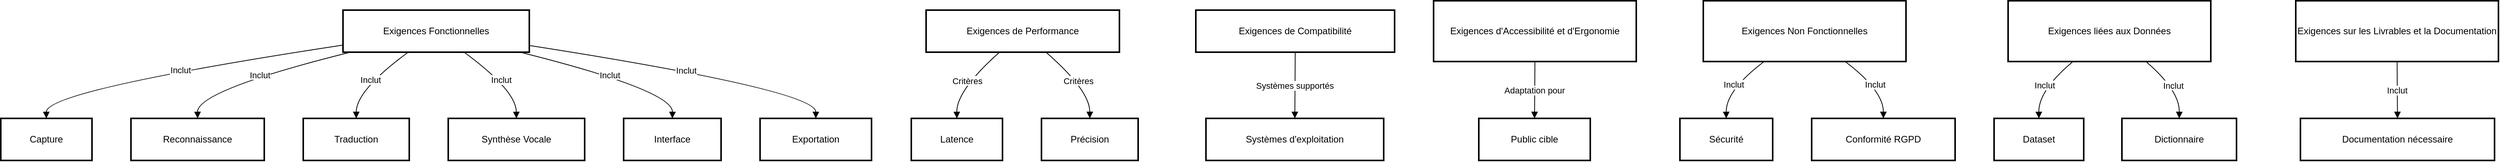 <mxfile version="26.2.12">
  <diagram name="Page-1" id="B1d1F8WenVQUrwFJ90Jg">
    <mxGraphModel>
      <root>
        <mxCell id="0" />
        <mxCell id="1" parent="0" />
        <mxCell id="2" value="Exigences Fonctionnelles" style="whiteSpace=wrap;strokeWidth=2;" vertex="1" parent="1">
          <mxGeometry x="447" y="20" width="239" height="54" as="geometry" />
        </mxCell>
        <mxCell id="3" value="Capture" style="whiteSpace=wrap;strokeWidth=2;" vertex="1" parent="1">
          <mxGeometry x="8" y="159" width="117" height="54" as="geometry" />
        </mxCell>
        <mxCell id="4" value="Reconnaissance" style="whiteSpace=wrap;strokeWidth=2;" vertex="1" parent="1">
          <mxGeometry x="175" y="159" width="171" height="54" as="geometry" />
        </mxCell>
        <mxCell id="5" value="Traduction" style="whiteSpace=wrap;strokeWidth=2;" vertex="1" parent="1">
          <mxGeometry x="396" y="159" width="136" height="54" as="geometry" />
        </mxCell>
        <mxCell id="6" value="Synthèse Vocale" style="whiteSpace=wrap;strokeWidth=2;" vertex="1" parent="1">
          <mxGeometry x="582" y="159" width="175" height="54" as="geometry" />
        </mxCell>
        <mxCell id="7" value="Interface" style="whiteSpace=wrap;strokeWidth=2;" vertex="1" parent="1">
          <mxGeometry x="807" y="159" width="125" height="54" as="geometry" />
        </mxCell>
        <mxCell id="8" value="Exportation" style="whiteSpace=wrap;strokeWidth=2;" vertex="1" parent="1">
          <mxGeometry x="982" y="159" width="143" height="54" as="geometry" />
        </mxCell>
        <mxCell id="9" value="Exigences de Performance" style="whiteSpace=wrap;strokeWidth=2;" vertex="1" parent="1">
          <mxGeometry x="1195" y="20" width="248" height="54" as="geometry" />
        </mxCell>
        <mxCell id="10" value="Latence" style="whiteSpace=wrap;strokeWidth=2;" vertex="1" parent="1">
          <mxGeometry x="1176" y="159" width="117" height="54" as="geometry" />
        </mxCell>
        <mxCell id="11" value="Précision" style="whiteSpace=wrap;strokeWidth=2;" vertex="1" parent="1">
          <mxGeometry x="1343" y="159" width="124" height="54" as="geometry" />
        </mxCell>
        <mxCell id="12" value="Exigences de Compatibilité" style="whiteSpace=wrap;strokeWidth=2;" vertex="1" parent="1">
          <mxGeometry x="1541" y="20" width="255" height="54" as="geometry" />
        </mxCell>
        <mxCell id="13" value="Systèmes d&#39;exploitation" style="whiteSpace=wrap;strokeWidth=2;" vertex="1" parent="1">
          <mxGeometry x="1554" y="159" width="228" height="54" as="geometry" />
        </mxCell>
        <mxCell id="14" value="Exigences d&#39;Accessibilité et d&#39;Ergonomie" style="whiteSpace=wrap;strokeWidth=2;" vertex="1" parent="1">
          <mxGeometry x="1846" y="8" width="260" height="78" as="geometry" />
        </mxCell>
        <mxCell id="15" value="Public cible" style="whiteSpace=wrap;strokeWidth=2;" vertex="1" parent="1">
          <mxGeometry x="1904" y="159" width="143" height="54" as="geometry" />
        </mxCell>
        <mxCell id="16" value="Exigences Non Fonctionnelles" style="whiteSpace=wrap;strokeWidth=2;" vertex="1" parent="1">
          <mxGeometry x="2192" y="8" width="260" height="78" as="geometry" />
        </mxCell>
        <mxCell id="17" value="Sécurité" style="whiteSpace=wrap;strokeWidth=2;" vertex="1" parent="1">
          <mxGeometry x="2162" y="159" width="119" height="54" as="geometry" />
        </mxCell>
        <mxCell id="18" value="Conformité RGPD" style="whiteSpace=wrap;strokeWidth=2;" vertex="1" parent="1">
          <mxGeometry x="2331" y="159" width="184" height="54" as="geometry" />
        </mxCell>
        <mxCell id="19" value="Exigences liées aux Données" style="whiteSpace=wrap;strokeWidth=2;" vertex="1" parent="1">
          <mxGeometry x="2583" y="8" width="260" height="78" as="geometry" />
        </mxCell>
        <mxCell id="20" value="Dataset" style="whiteSpace=wrap;strokeWidth=2;" vertex="1" parent="1">
          <mxGeometry x="2565" y="159" width="115" height="54" as="geometry" />
        </mxCell>
        <mxCell id="21" value="Dictionnaire" style="whiteSpace=wrap;strokeWidth=2;" vertex="1" parent="1">
          <mxGeometry x="2729" y="159" width="147" height="54" as="geometry" />
        </mxCell>
        <mxCell id="22" value="Exigences sur les Livrables et la Documentation" style="whiteSpace=wrap;strokeWidth=2;" vertex="1" parent="1">
          <mxGeometry x="2952" y="8" width="260" height="78" as="geometry" />
        </mxCell>
        <mxCell id="23" value="Documentation nécessaire" style="whiteSpace=wrap;strokeWidth=2;" vertex="1" parent="1">
          <mxGeometry x="2958" y="159" width="249" height="54" as="geometry" />
        </mxCell>
        <mxCell id="24" value="Inclut" style="curved=1;startArrow=none;endArrow=block;exitX=0;exitY=0.83;entryX=0.5;entryY=0;" edge="1" parent="1" source="2" target="3">
          <mxGeometry relative="1" as="geometry">
            <Array as="points">
              <mxPoint x="66" y="123" />
            </Array>
          </mxGeometry>
        </mxCell>
        <mxCell id="25" value="Inclut" style="curved=1;startArrow=none;endArrow=block;exitX=0.04;exitY=1;entryX=0.5;entryY=0;" edge="1" parent="1" source="2" target="4">
          <mxGeometry relative="1" as="geometry">
            <Array as="points">
              <mxPoint x="260" y="123" />
            </Array>
          </mxGeometry>
        </mxCell>
        <mxCell id="26" value="Inclut" style="curved=1;startArrow=none;endArrow=block;exitX=0.35;exitY=1;entryX=0.5;entryY=0;" edge="1" parent="1" source="2" target="5">
          <mxGeometry relative="1" as="geometry">
            <Array as="points">
              <mxPoint x="464" y="123" />
            </Array>
          </mxGeometry>
        </mxCell>
        <mxCell id="27" value="Inclut" style="curved=1;startArrow=none;endArrow=block;exitX=0.65;exitY=1;entryX=0.5;entryY=0;" edge="1" parent="1" source="2" target="6">
          <mxGeometry relative="1" as="geometry">
            <Array as="points">
              <mxPoint x="669" y="123" />
            </Array>
          </mxGeometry>
        </mxCell>
        <mxCell id="28" value="Inclut" style="curved=1;startArrow=none;endArrow=block;exitX=0.95;exitY=1;entryX=0.5;entryY=0;" edge="1" parent="1" source="2" target="7">
          <mxGeometry relative="1" as="geometry">
            <Array as="points">
              <mxPoint x="870" y="123" />
            </Array>
          </mxGeometry>
        </mxCell>
        <mxCell id="29" value="Inclut" style="curved=1;startArrow=none;endArrow=block;exitX=1;exitY=0.84;entryX=0.5;entryY=0;" edge="1" parent="1" source="2" target="8">
          <mxGeometry relative="1" as="geometry">
            <Array as="points">
              <mxPoint x="1054" y="123" />
            </Array>
          </mxGeometry>
        </mxCell>
        <mxCell id="30" value="Critères" style="curved=1;startArrow=none;endArrow=block;exitX=0.38;exitY=1;entryX=0.5;entryY=0;" edge="1" parent="1" source="9" target="10">
          <mxGeometry relative="1" as="geometry">
            <Array as="points">
              <mxPoint x="1234" y="123" />
            </Array>
          </mxGeometry>
        </mxCell>
        <mxCell id="31" value="Critères" style="curved=1;startArrow=none;endArrow=block;exitX=0.62;exitY=1;entryX=0.5;entryY=0;" edge="1" parent="1" source="9" target="11">
          <mxGeometry relative="1" as="geometry">
            <Array as="points">
              <mxPoint x="1405" y="123" />
            </Array>
          </mxGeometry>
        </mxCell>
        <mxCell id="32" value="Systèmes supportés" style="curved=1;startArrow=none;endArrow=block;exitX=0.5;exitY=1;entryX=0.5;entryY=0;" edge="1" parent="1" source="12" target="13">
          <mxGeometry relative="1" as="geometry">
            <Array as="points" />
          </mxGeometry>
        </mxCell>
        <mxCell id="33" value="Adaptation pour" style="curved=1;startArrow=none;endArrow=block;exitX=0.5;exitY=1;entryX=0.5;entryY=0;" edge="1" parent="1" source="14" target="15">
          <mxGeometry relative="1" as="geometry">
            <Array as="points" />
          </mxGeometry>
        </mxCell>
        <mxCell id="34" value="Inclut" style="curved=1;startArrow=none;endArrow=block;exitX=0.3;exitY=1;entryX=0.5;entryY=0;" edge="1" parent="1" source="16" target="17">
          <mxGeometry relative="1" as="geometry">
            <Array as="points">
              <mxPoint x="2221" y="123" />
            </Array>
          </mxGeometry>
        </mxCell>
        <mxCell id="35" value="Inclut" style="curved=1;startArrow=none;endArrow=block;exitX=0.7;exitY=1;entryX=0.5;entryY=0;" edge="1" parent="1" source="16" target="18">
          <mxGeometry relative="1" as="geometry">
            <Array as="points">
              <mxPoint x="2423" y="123" />
            </Array>
          </mxGeometry>
        </mxCell>
        <mxCell id="36" value="Inclut" style="curved=1;startArrow=none;endArrow=block;exitX=0.32;exitY=1;entryX=0.5;entryY=0;" edge="1" parent="1" source="19" target="20">
          <mxGeometry relative="1" as="geometry">
            <Array as="points">
              <mxPoint x="2622" y="123" />
            </Array>
          </mxGeometry>
        </mxCell>
        <mxCell id="37" value="Inclut" style="curved=1;startArrow=none;endArrow=block;exitX=0.68;exitY=1;entryX=0.5;entryY=0;" edge="1" parent="1" source="19" target="21">
          <mxGeometry relative="1" as="geometry">
            <Array as="points">
              <mxPoint x="2803" y="123" />
            </Array>
          </mxGeometry>
        </mxCell>
        <mxCell id="38" value="Inclut" style="curved=1;startArrow=none;endArrow=block;exitX=0.5;exitY=1;entryX=0.5;entryY=0;" edge="1" parent="1" source="22" target="23">
          <mxGeometry relative="1" as="geometry">
            <Array as="points" />
          </mxGeometry>
        </mxCell>
      </root>
    </mxGraphModel>
  </diagram>
</mxfile>

